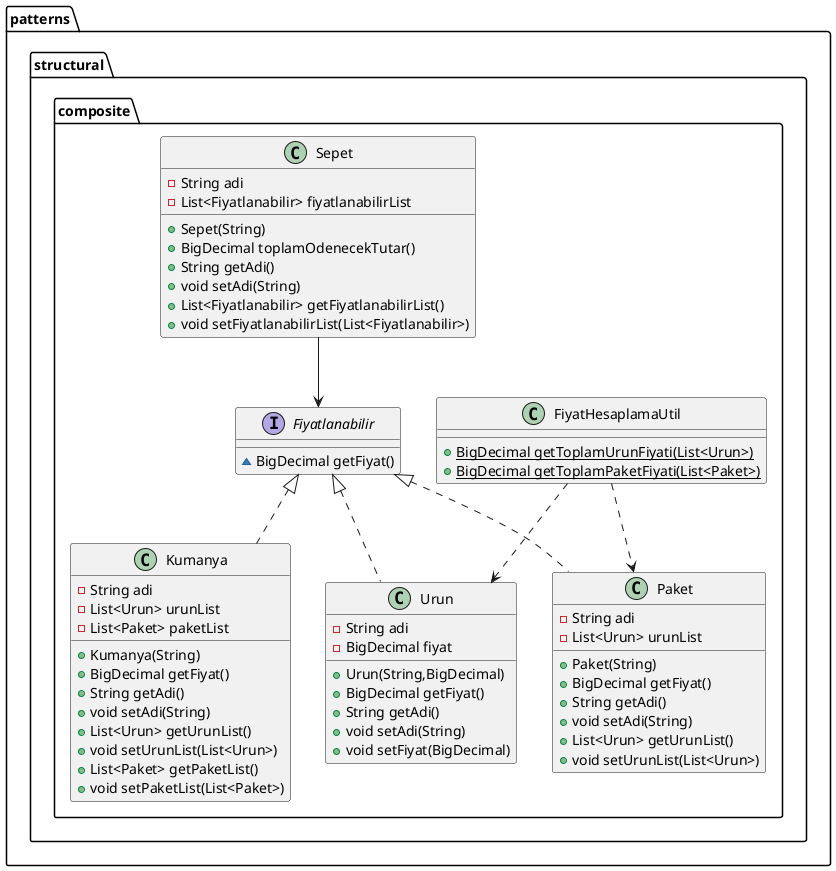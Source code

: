 @startuml
class patterns.structural.composite.Kumanya {
- String adi
- List<Urun> urunList
- List<Paket> paketList
+ Kumanya(String)
+ BigDecimal getFiyat()
+ String getAdi()
+ void setAdi(String)
+ List<Urun> getUrunList()
+ void setUrunList(List<Urun>)
+ List<Paket> getPaketList()
+ void setPaketList(List<Paket>)
}
interface patterns.structural.composite.Fiyatlanabilir {
~ BigDecimal getFiyat()
}
class patterns.structural.composite.FiyatHesaplamaUtil {
+ {static} BigDecimal getToplamUrunFiyati(List<Urun>)
+ {static} BigDecimal getToplamPaketFiyati(List<Paket>)
}
class patterns.structural.composite.Urun {
- String adi
- BigDecimal fiyat
+ Urun(String,BigDecimal)
+ BigDecimal getFiyat()
+ String getAdi()
+ void setAdi(String)
+ void setFiyat(BigDecimal)
}
class patterns.structural.composite.Paket {
- String adi
- List<Urun> urunList
+ Paket(String)
+ BigDecimal getFiyat()
+ String getAdi()
+ void setAdi(String)
+ List<Urun> getUrunList()
+ void setUrunList(List<Urun>)
}
class patterns.structural.composite.Sepet {
- String adi
- List<Fiyatlanabilir> fiyatlanabilirList
+ Sepet(String)
+ BigDecimal toplamOdenecekTutar()
+ String getAdi()
+ void setAdi(String)
+ List<Fiyatlanabilir> getFiyatlanabilirList()
+ void setFiyatlanabilirList(List<Fiyatlanabilir>)
}
patterns.structural.composite.Sepet --> patterns.structural.composite.Fiyatlanabilir
patterns.structural.composite.FiyatHesaplamaUtil ..> patterns.structural.composite.Paket
patterns.structural.composite.FiyatHesaplamaUtil ..> patterns.structural.composite.Urun
patterns.structural.composite.Fiyatlanabilir <|.. patterns.structural.composite.Kumanya
patterns.structural.composite.Fiyatlanabilir <|.. patterns.structural.composite.Urun
patterns.structural.composite.Fiyatlanabilir <|.. patterns.structural.composite.Paket
@enduml